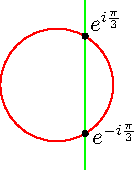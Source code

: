 size(3cm);
draw(unitcircle,red);
draw((0.5,-1.5)--(0.5,1.5),green);
dot((0.5,sqrt(3)/2));
dot((0.5,-sqrt(3)/2));
label("$e^{i\frac{\pi}{3}}$",(0.5,sqrt(3)/2),NE);
label("$e^{-i\frac{\pi}{3}}$",(0.5,-sqrt(3)/2),E);